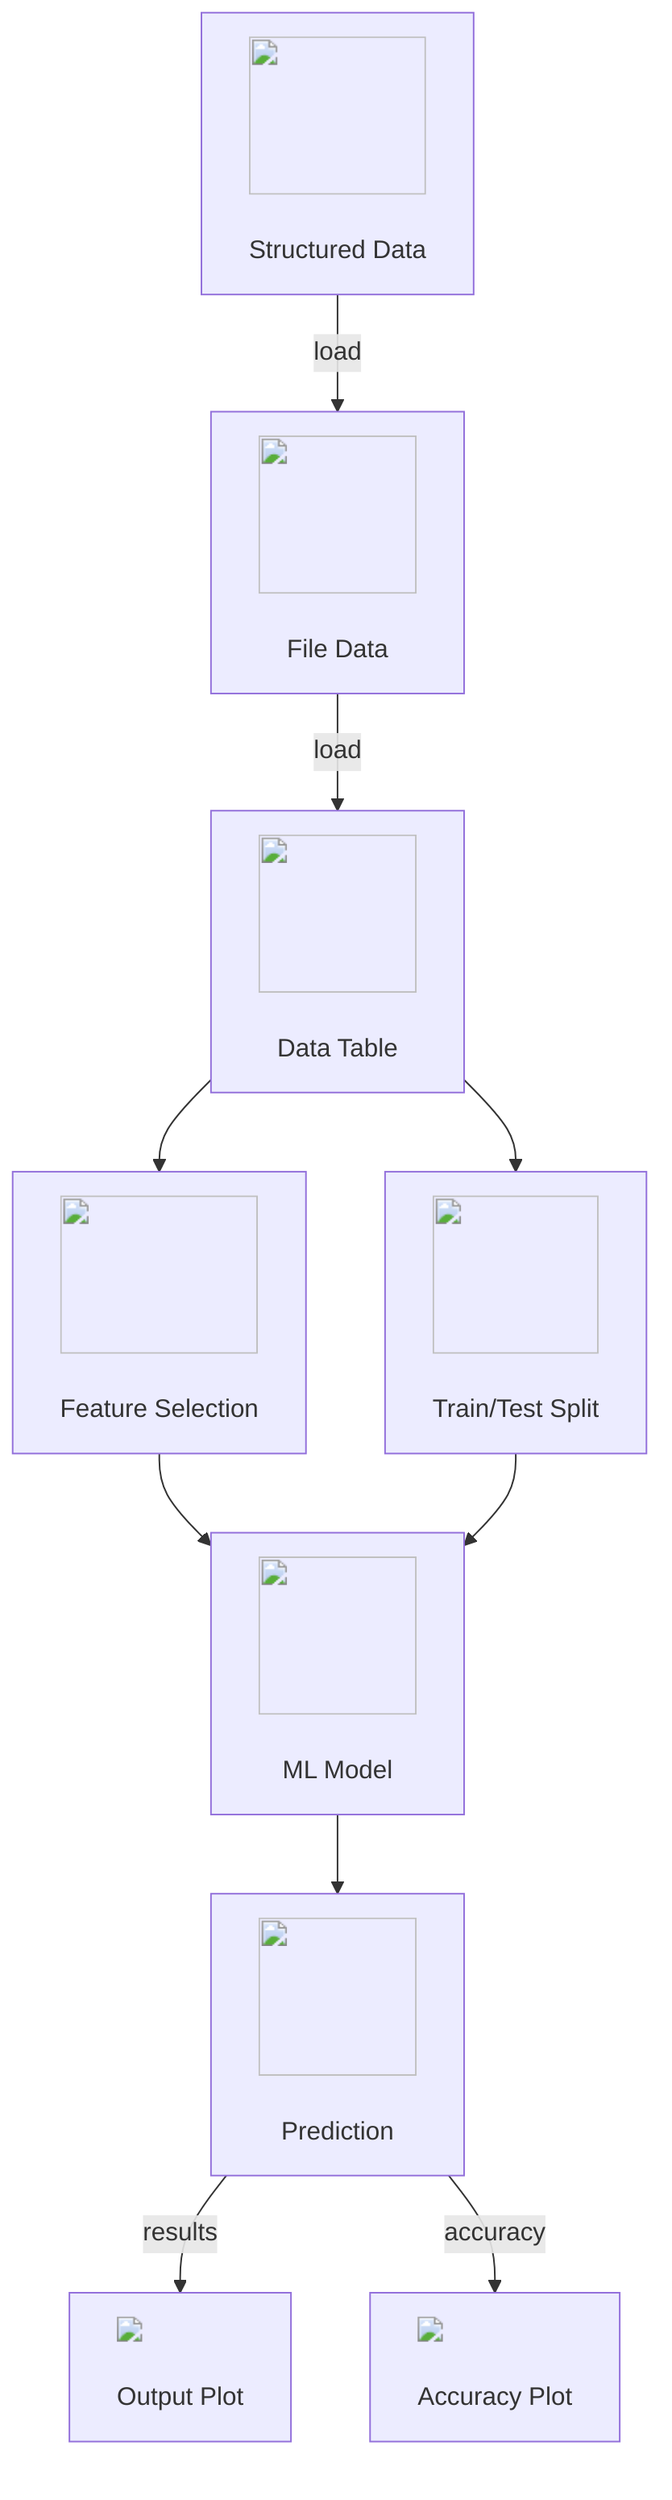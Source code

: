 graph TD
    A["<img src='icons/database.svg' width=100 height=100/> <br/> Structured Data"] --> |"load"| B["<img src='icons/file.svg' width=100 height=100/> <br/> File Data"]
    B --> |"load"| C["<img src='icons/table.svg' width=100 height=100/> <br/> Data Table"]
    C --> D["<img src='icons/column_split.svg' width=100 height=100/> <br/> Feature Selection"]
    C --> E["<img src='icons/row_split.svg' width=100 height=100/> <br/> Train/Test Split"]
    D --> F["<img src='icons/brain.svg' width=100 height=100/> <br/> ML Model"]
    E --> F
    F --> H["<img src='icons/image.svg' width=100 height=100/> <br/> Prediction"]
    H --> |"results"| O["<img src='dummy_plots/barplot_template.svg'/> <br/> Output Plot"]
    H --> |"accuracy"| P["<img src='dummy_plots/lineplot_template.svg'/> <br/> Accuracy Plot"];